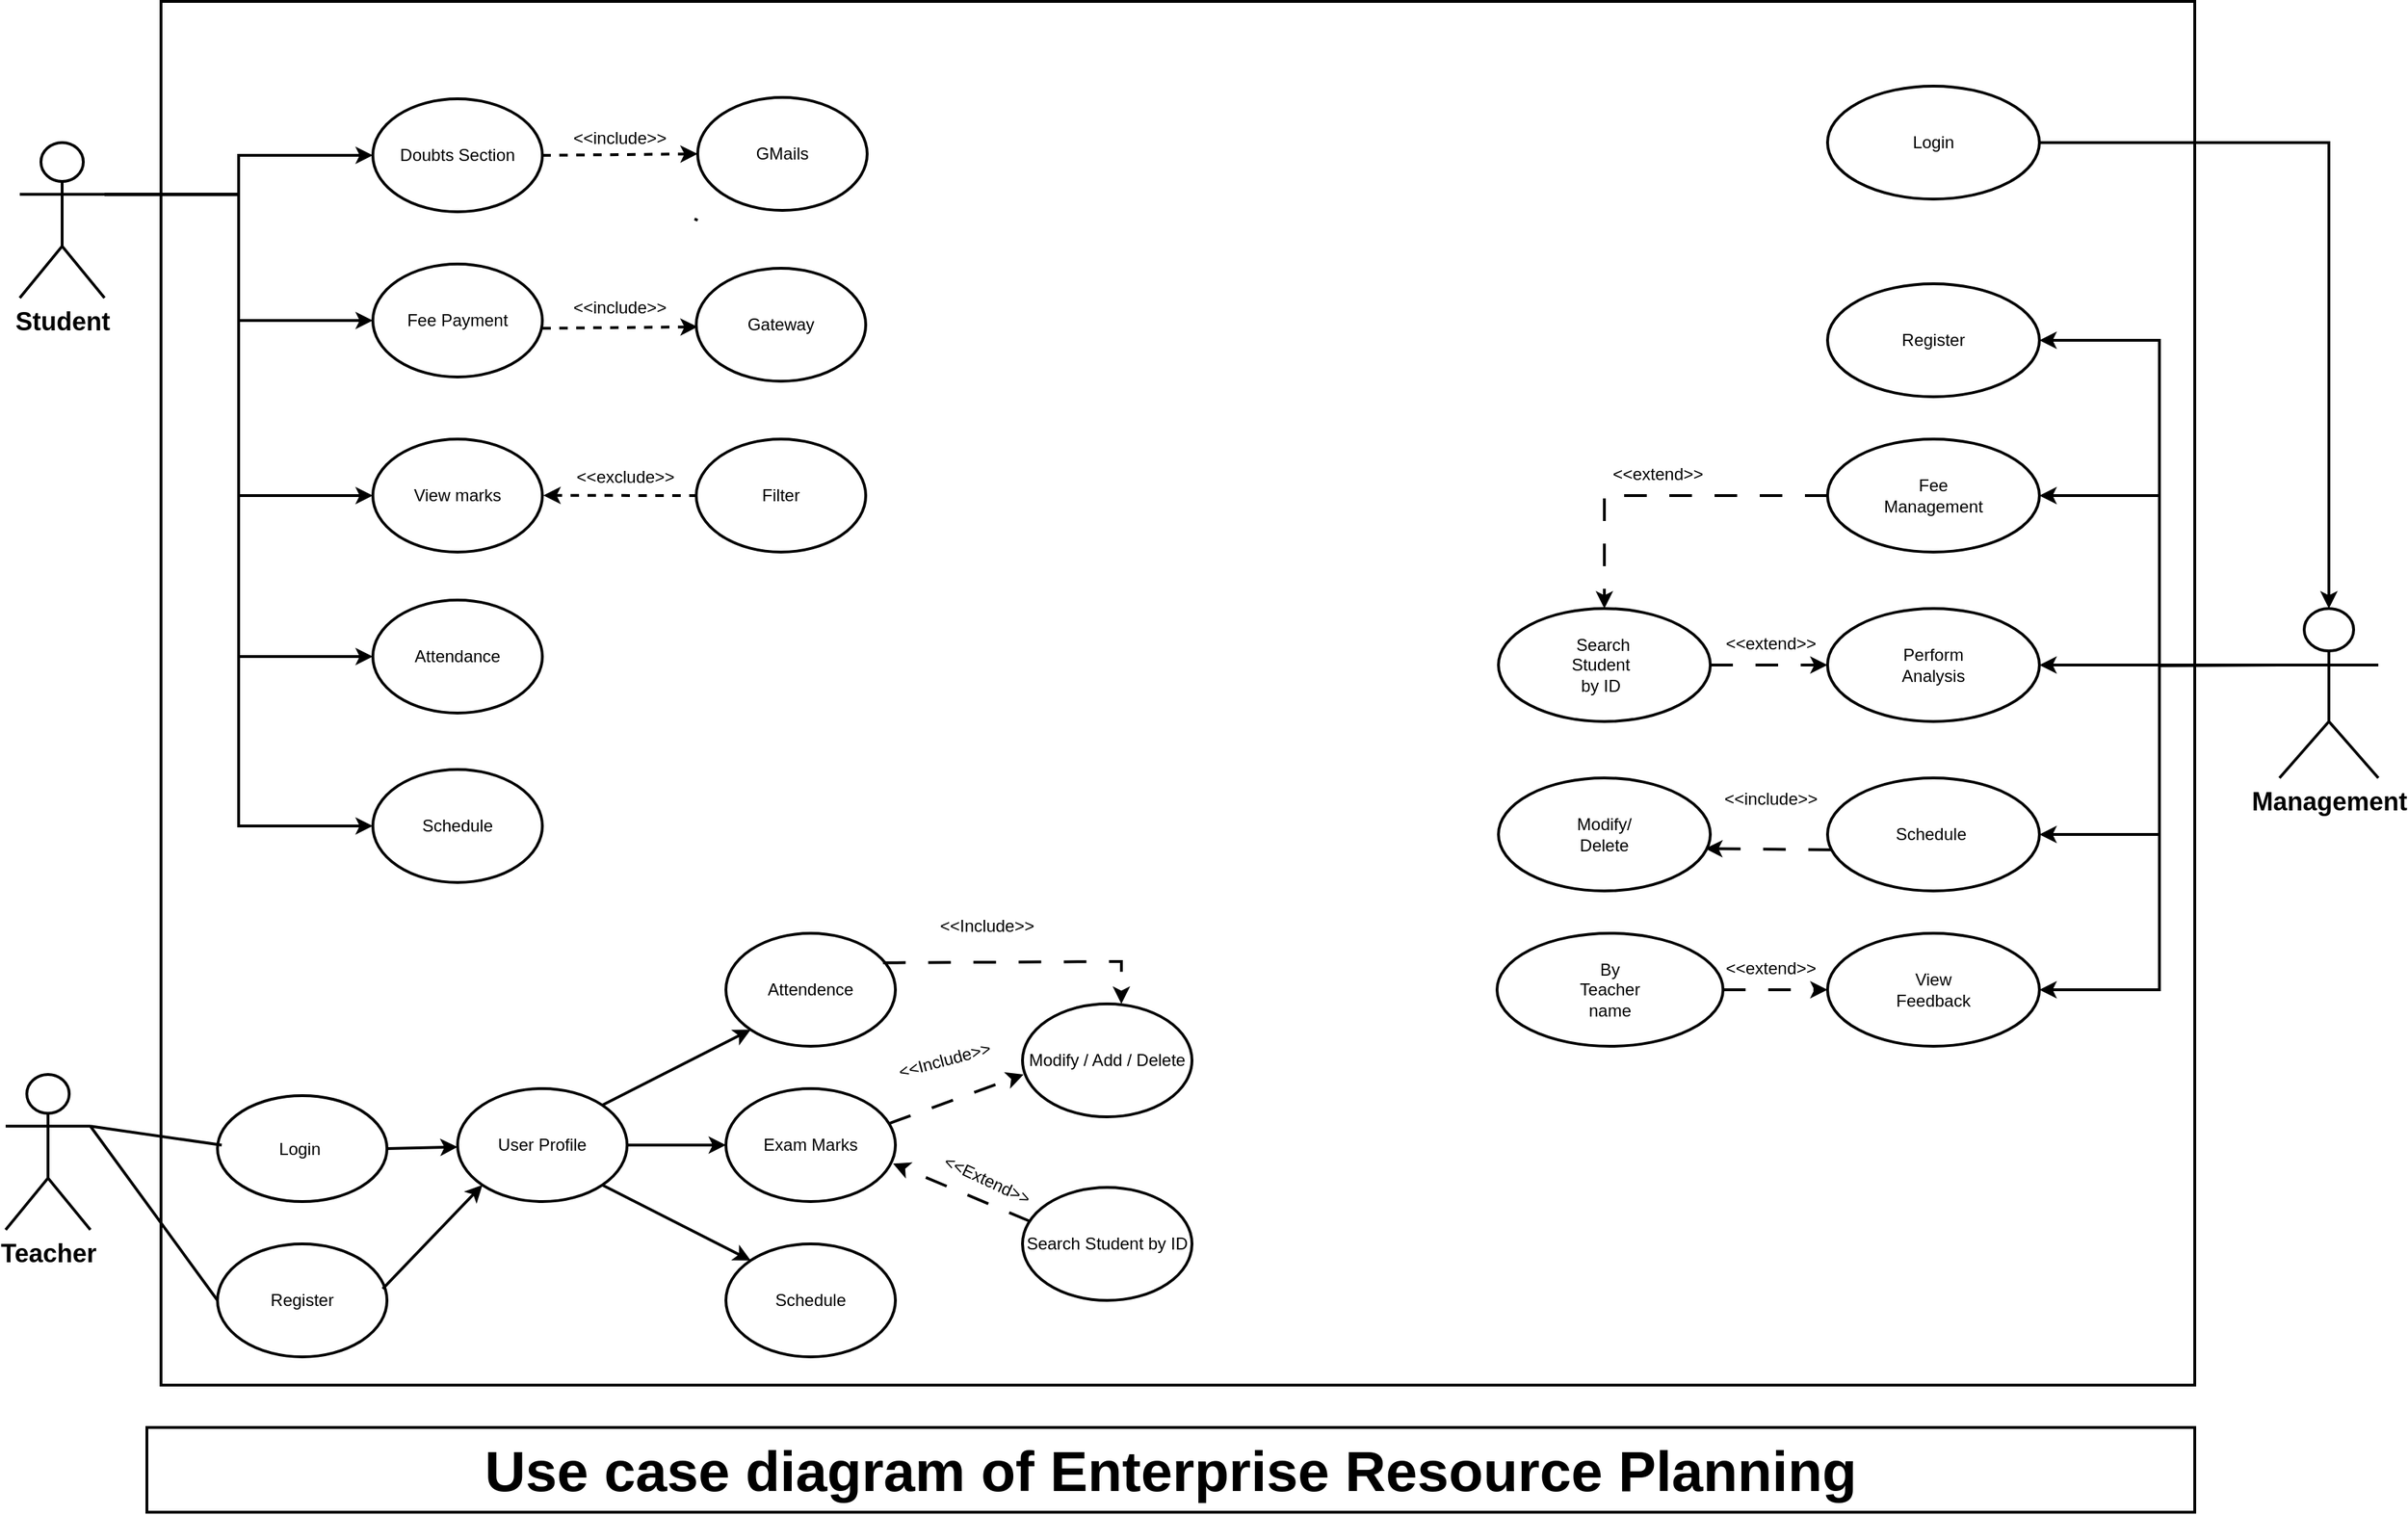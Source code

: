 <mxfile version="23.1.6" type="github">
  <diagram name="Page-1" id="929967ad-93f9-6ef4-fab6-5d389245f69c">
    <mxGraphModel dx="794" dy="446" grid="1" gridSize="10" guides="1" tooltips="1" connect="1" arrows="1" fold="1" page="1" pageScale="1.5" pageWidth="1169" pageHeight="826" background="none" math="0" shadow="0">
      <root>
        <mxCell id="0" style=";html=1;" />
        <mxCell id="1" style=";html=1;" parent="0" />
        <mxCell id="V-o6IrvXHarWNvLIRAWG-5" value="" style="rounded=0;whiteSpace=wrap;html=1;strokeWidth=2;" parent="1" vertex="1">
          <mxGeometry x="160" y="140" width="1440" height="980" as="geometry" />
        </mxCell>
        <mxCell id="V-o6IrvXHarWNvLIRAWG-6" value="Use case diagram of Enterprise Resource Planning" style="rounded=0;whiteSpace=wrap;html=1;strokeColor=#000000;fontStyle=1;fontSize=40;strokeWidth=2;" parent="1" vertex="1">
          <mxGeometry x="150" y="1150" width="1450" height="60" as="geometry" />
        </mxCell>
        <mxCell id="hBCHNtJs0A2A4W39Nb5m-42" style="edgeStyle=orthogonalEdgeStyle;rounded=0;orthogonalLoop=1;jettySize=auto;html=1;exitX=1;exitY=0.333;exitDx=0;exitDy=0;exitPerimeter=0;entryX=0;entryY=0.5;entryDx=0;entryDy=0;strokeWidth=2;" parent="1" source="V-o6IrvXHarWNvLIRAWG-14" target="V-o6IrvXHarWNvLIRAWG-18" edge="1">
          <mxGeometry relative="1" as="geometry" />
        </mxCell>
        <mxCell id="hBCHNtJs0A2A4W39Nb5m-43" style="edgeStyle=orthogonalEdgeStyle;rounded=0;orthogonalLoop=1;jettySize=auto;html=1;exitX=1;exitY=0.333;exitDx=0;exitDy=0;exitPerimeter=0;entryX=0;entryY=0.5;entryDx=0;entryDy=0;strokeWidth=2;" parent="1" source="V-o6IrvXHarWNvLIRAWG-14" target="jZamUbzunlKy1R4ZV1XB-1" edge="1">
          <mxGeometry relative="1" as="geometry" />
        </mxCell>
        <mxCell id="hBCHNtJs0A2A4W39Nb5m-44" style="edgeStyle=orthogonalEdgeStyle;rounded=0;orthogonalLoop=1;jettySize=auto;html=1;exitX=1;exitY=0.333;exitDx=0;exitDy=0;exitPerimeter=0;entryX=0;entryY=0.5;entryDx=0;entryDy=0;strokeWidth=2;" parent="1" source="V-o6IrvXHarWNvLIRAWG-14" target="jZamUbzunlKy1R4ZV1XB-2" edge="1">
          <mxGeometry relative="1" as="geometry" />
        </mxCell>
        <mxCell id="hBCHNtJs0A2A4W39Nb5m-46" style="edgeStyle=orthogonalEdgeStyle;rounded=0;orthogonalLoop=1;jettySize=auto;html=1;exitX=1;exitY=0.333;exitDx=0;exitDy=0;exitPerimeter=0;entryX=0;entryY=0.5;entryDx=0;entryDy=0;strokeWidth=2;" parent="1" source="V-o6IrvXHarWNvLIRAWG-14" target="jZamUbzunlKy1R4ZV1XB-19" edge="1">
          <mxGeometry relative="1" as="geometry" />
        </mxCell>
        <mxCell id="hBCHNtJs0A2A4W39Nb5m-47" style="edgeStyle=orthogonalEdgeStyle;rounded=0;orthogonalLoop=1;jettySize=auto;html=1;exitX=1;exitY=0.333;exitDx=0;exitDy=0;exitPerimeter=0;entryX=0;entryY=0.5;entryDx=0;entryDy=0;strokeWidth=2;" parent="1" source="V-o6IrvXHarWNvLIRAWG-14" target="jZamUbzunlKy1R4ZV1XB-20" edge="1">
          <mxGeometry relative="1" as="geometry" />
        </mxCell>
        <mxCell id="V-o6IrvXHarWNvLIRAWG-14" value="Student" style="shape=umlActor;verticalLabelPosition=bottom;verticalAlign=top;html=1;outlineConnect=0;fontStyle=1;labelBackgroundColor=none;fontSize=18;strokeWidth=2;" parent="1" vertex="1">
          <mxGeometry x="60" y="240" width="60" height="110" as="geometry" />
        </mxCell>
        <mxCell id="V-o6IrvXHarWNvLIRAWG-15" value="Teacher" style="shape=umlActor;verticalLabelPosition=bottom;verticalAlign=top;html=1;outlineConnect=0;fontStyle=1;labelBackgroundColor=none;fontSize=18;strokeWidth=2;" parent="1" vertex="1">
          <mxGeometry x="50" y="900" width="60" height="110" as="geometry" />
        </mxCell>
        <mxCell id="hBCHNtJs0A2A4W39Nb5m-16" style="edgeStyle=orthogonalEdgeStyle;rounded=0;orthogonalLoop=1;jettySize=auto;html=1;entryX=1;entryY=0.5;entryDx=0;entryDy=0;strokeWidth=2;" parent="1" target="hBCHNtJs0A2A4W39Nb5m-2" edge="1">
          <mxGeometry relative="1" as="geometry">
            <mxPoint x="1660" y="610" as="sourcePoint" />
          </mxGeometry>
        </mxCell>
        <mxCell id="hBCHNtJs0A2A4W39Nb5m-18" style="edgeStyle=orthogonalEdgeStyle;rounded=0;orthogonalLoop=1;jettySize=auto;html=1;exitX=0;exitY=0.333;exitDx=0;exitDy=0;exitPerimeter=0;entryX=1;entryY=0.5;entryDx=0;entryDy=0;strokeWidth=2;" parent="1" source="V-o6IrvXHarWNvLIRAWG-17" target="hBCHNtJs0A2A4W39Nb5m-3" edge="1">
          <mxGeometry relative="1" as="geometry" />
        </mxCell>
        <mxCell id="hBCHNtJs0A2A4W39Nb5m-19" style="edgeStyle=orthogonalEdgeStyle;rounded=0;orthogonalLoop=1;jettySize=auto;html=1;exitX=0;exitY=0.333;exitDx=0;exitDy=0;exitPerimeter=0;entryX=1;entryY=0.5;entryDx=0;entryDy=0;strokeWidth=2;" parent="1" source="V-o6IrvXHarWNvLIRAWG-17" target="hBCHNtJs0A2A4W39Nb5m-6" edge="1">
          <mxGeometry relative="1" as="geometry" />
        </mxCell>
        <mxCell id="hBCHNtJs0A2A4W39Nb5m-20" style="edgeStyle=orthogonalEdgeStyle;rounded=0;orthogonalLoop=1;jettySize=auto;html=1;exitX=0;exitY=0.333;exitDx=0;exitDy=0;exitPerimeter=0;strokeWidth=2;" parent="1" source="V-o6IrvXHarWNvLIRAWG-17" target="hBCHNtJs0A2A4W39Nb5m-7" edge="1">
          <mxGeometry relative="1" as="geometry" />
        </mxCell>
        <mxCell id="hBCHNtJs0A2A4W39Nb5m-21" style="edgeStyle=orthogonalEdgeStyle;rounded=0;orthogonalLoop=1;jettySize=auto;html=1;exitX=0;exitY=0.333;exitDx=0;exitDy=0;exitPerimeter=0;entryX=1;entryY=0.5;entryDx=0;entryDy=0;strokeWidth=2;" parent="1" source="V-o6IrvXHarWNvLIRAWG-17" target="hBCHNtJs0A2A4W39Nb5m-8" edge="1">
          <mxGeometry relative="1" as="geometry" />
        </mxCell>
        <mxCell id="V-o6IrvXHarWNvLIRAWG-17" value="Management" style="shape=umlActor;verticalLabelPosition=bottom;verticalAlign=top;html=1;outlineConnect=0;fontSize=18;fontStyle=1;strokeWidth=2;" parent="1" vertex="1">
          <mxGeometry x="1660" y="570" width="70" height="120" as="geometry" />
        </mxCell>
        <mxCell id="hBCHNtJs0A2A4W39Nb5m-1" value="" style="ellipse;whiteSpace=wrap;html=1;strokeWidth=2;" parent="1" vertex="1">
          <mxGeometry x="1340" y="200" width="150" height="80" as="geometry" />
        </mxCell>
        <mxCell id="V-o6IrvXHarWNvLIRAWG-18" value="Doubts Section" style="ellipse;whiteSpace=wrap;html=1;strokeWidth=2;" parent="1" vertex="1">
          <mxGeometry x="310" y="209" width="120" height="80" as="geometry" />
        </mxCell>
        <mxCell id="hBCHNtJs0A2A4W39Nb5m-2" value="" style="ellipse;whiteSpace=wrap;html=1;strokeWidth=2;" parent="1" vertex="1">
          <mxGeometry x="1340" y="340" width="150" height="80" as="geometry" />
        </mxCell>
        <mxCell id="hBCHNtJs0A2A4W39Nb5m-33" value="" style="edgeStyle=orthogonalEdgeStyle;rounded=0;orthogonalLoop=1;jettySize=auto;exitX=0;exitY=0.5;exitDx=0;exitDy=0;entryX=0.5;entryY=0;entryDx=0;entryDy=0;dashed=1;dashPattern=8 8;html=1;fontStyle=0;strokeWidth=2;" parent="1" source="hBCHNtJs0A2A4W39Nb5m-3" target="hBCHNtJs0A2A4W39Nb5m-23" edge="1">
          <mxGeometry relative="1" as="geometry" />
        </mxCell>
        <mxCell id="hBCHNtJs0A2A4W39Nb5m-3" value="" style="ellipse;whiteSpace=wrap;html=1;strokeWidth=2;" parent="1" vertex="1">
          <mxGeometry x="1340" y="450" width="150" height="80" as="geometry" />
        </mxCell>
        <mxCell id="V-o6IrvXHarWNvLIRAWG-20" value="Login&amp;nbsp;" style="ellipse;whiteSpace=wrap;html=1;strokeWidth=2;" parent="1" vertex="1">
          <mxGeometry x="200" y="915" width="120" height="75" as="geometry" />
        </mxCell>
        <mxCell id="jZamUbzunlKy1R4ZV1XB-1" value="Fee Payment" style="ellipse;whiteSpace=wrap;html=1;strokeWidth=2;" parent="1" vertex="1">
          <mxGeometry x="310" y="326" width="120" height="80" as="geometry" />
        </mxCell>
        <mxCell id="hBCHNtJs0A2A4W39Nb5m-6" value="" style="ellipse;whiteSpace=wrap;html=1;strokeWidth=2;" parent="1" vertex="1">
          <mxGeometry x="1340" y="570" width="150" height="80" as="geometry" />
        </mxCell>
        <mxCell id="nRynT5b67kiXr0Bfe8Td-11" style="edgeStyle=orthogonalEdgeStyle;rounded=0;orthogonalLoop=1;jettySize=auto;html=1;exitX=1;exitY=0.5;exitDx=0;exitDy=0;entryX=0;entryY=0.5;entryDx=0;entryDy=0;strokeWidth=2;" parent="1" source="V-o6IrvXHarWNvLIRAWG-21" target="V-o6IrvXHarWNvLIRAWG-23" edge="1">
          <mxGeometry relative="1" as="geometry" />
        </mxCell>
        <mxCell id="jZamUbzunlKy1R4ZV1XB-2" value="View marks" style="ellipse;whiteSpace=wrap;html=1;strokeWidth=2;" parent="1" vertex="1">
          <mxGeometry x="310" y="450" width="120" height="80" as="geometry" />
        </mxCell>
        <mxCell id="V-o6IrvXHarWNvLIRAWG-21" value="User Profile" style="ellipse;whiteSpace=wrap;html=1;strokeWidth=2;" parent="1" vertex="1">
          <mxGeometry x="370" y="910" width="120" height="80" as="geometry" />
        </mxCell>
        <mxCell id="hBCHNtJs0A2A4W39Nb5m-7" value="" style="ellipse;whiteSpace=wrap;html=1;strokeWidth=2;" parent="1" vertex="1">
          <mxGeometry x="1340" y="690" width="150" height="80" as="geometry" />
        </mxCell>
        <mxCell id="V-o6IrvXHarWNvLIRAWG-22" value="Attendence" style="ellipse;whiteSpace=wrap;html=1;strokeWidth=2;" parent="1" vertex="1">
          <mxGeometry x="560" y="800" width="120" height="80" as="geometry" />
        </mxCell>
        <mxCell id="hBCHNtJs0A2A4W39Nb5m-8" value="" style="ellipse;whiteSpace=wrap;html=1;strokeWidth=2;" parent="1" vertex="1">
          <mxGeometry x="1340" y="800" width="150" height="80" as="geometry" />
        </mxCell>
        <mxCell id="V-o6IrvXHarWNvLIRAWG-23" value="Exam Marks" style="ellipse;whiteSpace=wrap;html=1;strokeWidth=2;" parent="1" vertex="1">
          <mxGeometry x="560" y="910" width="120" height="80" as="geometry" />
        </mxCell>
        <mxCell id="hBCHNtJs0A2A4W39Nb5m-9" value="Login" style="text;html=1;align=center;verticalAlign=middle;whiteSpace=wrap;rounded=0;strokeWidth=2;" parent="1" vertex="1">
          <mxGeometry x="1385" y="225" width="60" height="30" as="geometry" />
        </mxCell>
        <mxCell id="V-o6IrvXHarWNvLIRAWG-24" value="Schedule" style="ellipse;whiteSpace=wrap;html=1;strokeWidth=2;" parent="1" vertex="1">
          <mxGeometry x="560" y="1020" width="120" height="80" as="geometry" />
        </mxCell>
        <mxCell id="hBCHNtJs0A2A4W39Nb5m-10" value="Register" style="text;html=1;align=center;verticalAlign=middle;whiteSpace=wrap;rounded=0;strokeWidth=2;" parent="1" vertex="1">
          <mxGeometry x="1385" y="365" width="60" height="30" as="geometry" />
        </mxCell>
        <mxCell id="hBCHNtJs0A2A4W39Nb5m-11" value="Fee Management" style="text;html=1;align=center;verticalAlign=middle;whiteSpace=wrap;rounded=0;strokeWidth=2;" parent="1" vertex="1">
          <mxGeometry x="1385" y="475" width="60" height="30" as="geometry" />
        </mxCell>
        <mxCell id="hBCHNtJs0A2A4W39Nb5m-12" value="Perform Analysis" style="text;html=1;align=center;verticalAlign=middle;whiteSpace=wrap;rounded=0;strokeWidth=2;" parent="1" vertex="1">
          <mxGeometry x="1385" y="595" width="60" height="30" as="geometry" />
        </mxCell>
        <mxCell id="hBCHNtJs0A2A4W39Nb5m-13" value="Schedule&lt;span style=&quot;white-space: pre;&quot;&gt;&#x9;&lt;/span&gt;" style="text;html=1;align=center;verticalAlign=middle;whiteSpace=wrap;rounded=0;strokeWidth=2;" parent="1" vertex="1">
          <mxGeometry x="1385" y="715" width="60" height="30" as="geometry" />
        </mxCell>
        <mxCell id="hBCHNtJs0A2A4W39Nb5m-14" value="View Feedback" style="text;html=1;align=center;verticalAlign=middle;whiteSpace=wrap;rounded=0;strokeWidth=2;" parent="1" vertex="1">
          <mxGeometry x="1385" y="825" width="60" height="30" as="geometry" />
        </mxCell>
        <mxCell id="nRynT5b67kiXr0Bfe8Td-1" value="Modify / Add / Delete" style="ellipse;whiteSpace=wrap;html=1;strokeWidth=2;" parent="1" vertex="1">
          <mxGeometry x="770" y="850" width="120" height="80" as="geometry" />
        </mxCell>
        <mxCell id="hBCHNtJs0A2A4W39Nb5m-15" style="edgeStyle=orthogonalEdgeStyle;rounded=0;orthogonalLoop=1;jettySize=auto;html=1;exitX=1;exitY=0.5;exitDx=0;exitDy=0;entryX=0.5;entryY=0;entryDx=0;entryDy=0;entryPerimeter=0;strokeWidth=2;" parent="1" source="hBCHNtJs0A2A4W39Nb5m-1" target="V-o6IrvXHarWNvLIRAWG-17" edge="1">
          <mxGeometry relative="1" as="geometry" />
        </mxCell>
        <mxCell id="nRynT5b67kiXr0Bfe8Td-2" value="Search Student by ID" style="ellipse;whiteSpace=wrap;html=1;strokeWidth=2;" parent="1" vertex="1">
          <mxGeometry x="770" y="980" width="120" height="80" as="geometry" />
        </mxCell>
        <mxCell id="jZamUbzunlKy1R4ZV1XB-6" value="&amp;lt;&amp;lt;include&amp;gt;&amp;gt;" style="text;html=1;align=center;verticalAlign=middle;whiteSpace=wrap;rounded=0;strokeWidth=2;" parent="1" vertex="1">
          <mxGeometry x="440" y="218" width="90" height="37" as="geometry" />
        </mxCell>
        <mxCell id="jZamUbzunlKy1R4ZV1XB-7" value="GMails" style="ellipse;whiteSpace=wrap;html=1;strokeWidth=2;" parent="1" vertex="1">
          <mxGeometry x="540" y="208" width="120" height="80" as="geometry" />
        </mxCell>
        <mxCell id="jZamUbzunlKy1R4ZV1XB-9" value="" style="endArrow=none;dashed=1;html=1;rounded=0;strokeWidth=2;" parent="1" edge="1">
          <mxGeometry width="50" height="50" relative="1" as="geometry">
            <mxPoint x="540" y="295" as="sourcePoint" />
            <mxPoint x="537.778" y="294.111" as="targetPoint" />
            <Array as="points" />
          </mxGeometry>
        </mxCell>
        <mxCell id="jZamUbzunlKy1R4ZV1XB-10" value="&amp;lt;&amp;lt;include&amp;gt;&amp;gt;" style="text;html=1;align=center;verticalAlign=middle;whiteSpace=wrap;rounded=0;strokeWidth=2;" parent="1" vertex="1">
          <mxGeometry x="440" y="338" width="90" height="37" as="geometry" />
        </mxCell>
        <mxCell id="jZamUbzunlKy1R4ZV1XB-11" value="Gateway" style="ellipse;whiteSpace=wrap;html=1;strokeWidth=2;" parent="1" vertex="1">
          <mxGeometry x="539" y="329" width="120" height="80" as="geometry" />
        </mxCell>
        <mxCell id="jZamUbzunlKy1R4ZV1XB-15" value="" style="endArrow=classic;html=1;rounded=0;entryX=0;entryY=0.5;entryDx=0;entryDy=0;exitX=1;exitY=0.5;exitDx=0;exitDy=0;dashed=1;strokeWidth=2;" parent="1" source="V-o6IrvXHarWNvLIRAWG-18" target="jZamUbzunlKy1R4ZV1XB-7" edge="1">
          <mxGeometry width="50" height="50" relative="1" as="geometry">
            <mxPoint x="430" y="254" as="sourcePoint" />
            <mxPoint x="480" y="204" as="targetPoint" />
          </mxGeometry>
        </mxCell>
        <mxCell id="hBCHNtJs0A2A4W39Nb5m-38" style="edgeStyle=orthogonalEdgeStyle;rounded=0;orthogonalLoop=1;jettySize=auto;html=1;exitX=1;exitY=0.5;exitDx=0;exitDy=0;entryX=0;entryY=0.5;entryDx=0;entryDy=0;dashed=1;dashPattern=8 8;strokeWidth=2;" parent="1" source="hBCHNtJs0A2A4W39Nb5m-23" target="hBCHNtJs0A2A4W39Nb5m-6" edge="1">
          <mxGeometry relative="1" as="geometry" />
        </mxCell>
        <mxCell id="nRynT5b67kiXr0Bfe8Td-12" value="" style="endArrow=classic;html=1;rounded=0;exitX=0.964;exitY=0.308;exitDx=0;exitDy=0;exitPerimeter=0;entryX=0.006;entryY=0.625;entryDx=0;entryDy=0;entryPerimeter=0;dashed=1;dashPattern=8 8;strokeWidth=2;" parent="1" source="V-o6IrvXHarWNvLIRAWG-23" target="nRynT5b67kiXr0Bfe8Td-1" edge="1">
          <mxGeometry width="50" height="50" relative="1" as="geometry">
            <mxPoint x="820" y="870" as="sourcePoint" />
            <mxPoint x="870" y="820" as="targetPoint" />
            <Array as="points" />
          </mxGeometry>
        </mxCell>
        <mxCell id="hBCHNtJs0A2A4W39Nb5m-23" value="" style="ellipse;whiteSpace=wrap;html=1;strokeWidth=2;" parent="1" vertex="1">
          <mxGeometry x="1107" y="570" width="150" height="80" as="geometry" />
        </mxCell>
        <mxCell id="nRynT5b67kiXr0Bfe8Td-13" value="" style="endArrow=classic;html=1;rounded=0;entryX=0.986;entryY=0.664;entryDx=0;entryDy=0;dashed=1;dashPattern=8 8;exitX=0.044;exitY=0.3;exitDx=0;exitDy=0;exitPerimeter=0;entryPerimeter=0;strokeWidth=2;" parent="1" source="nRynT5b67kiXr0Bfe8Td-2" target="V-o6IrvXHarWNvLIRAWG-23" edge="1">
          <mxGeometry width="50" height="50" relative="1" as="geometry">
            <mxPoint x="686" y="945" as="sourcePoint" />
            <mxPoint x="781" y="910" as="targetPoint" />
            <Array as="points" />
          </mxGeometry>
        </mxCell>
        <mxCell id="nRynT5b67kiXr0Bfe8Td-14" value="" style="endArrow=classic;html=1;rounded=0;exitX=0.927;exitY=0.261;exitDx=0;exitDy=0;exitPerimeter=0;dashed=1;dashPattern=8 8;strokeWidth=2;" parent="1" source="V-o6IrvXHarWNvLIRAWG-22" edge="1">
          <mxGeometry width="50" height="50" relative="1" as="geometry">
            <mxPoint x="820" y="870" as="sourcePoint" />
            <mxPoint x="840" y="850" as="targetPoint" />
            <Array as="points">
              <mxPoint x="840" y="820" />
            </Array>
          </mxGeometry>
        </mxCell>
        <mxCell id="hBCHNtJs0A2A4W39Nb5m-24" value="&amp;nbsp;Search Student by ID" style="text;html=1;align=center;verticalAlign=middle;whiteSpace=wrap;rounded=0;strokeWidth=2;" parent="1" vertex="1">
          <mxGeometry x="1152" y="595" width="55" height="30" as="geometry" />
        </mxCell>
        <mxCell id="nRynT5b67kiXr0Bfe8Td-15" value="&amp;lt;&amp;lt;Include&amp;gt;&amp;gt;" style="text;html=1;align=center;verticalAlign=middle;whiteSpace=wrap;rounded=0;strokeWidth=2;" parent="1" vertex="1">
          <mxGeometry x="710" y="780" width="70" height="30" as="geometry" />
        </mxCell>
        <mxCell id="hBCHNtJs0A2A4W39Nb5m-25" value="" style="ellipse;whiteSpace=wrap;html=1;strokeWidth=2;" parent="1" vertex="1">
          <mxGeometry x="1107" y="690" width="150" height="80" as="geometry" />
        </mxCell>
        <mxCell id="hBCHNtJs0A2A4W39Nb5m-26" value="Modify/&lt;br&gt;Delete" style="text;html=1;align=center;verticalAlign=middle;whiteSpace=wrap;rounded=0;strokeWidth=2;" parent="1" vertex="1">
          <mxGeometry x="1152" y="715" width="60" height="30" as="geometry" />
        </mxCell>
        <mxCell id="hBCHNtJs0A2A4W39Nb5m-40" style="edgeStyle=orthogonalEdgeStyle;rounded=0;orthogonalLoop=1;jettySize=auto;html=1;exitX=1;exitY=0.5;exitDx=0;exitDy=0;entryX=0;entryY=0.5;entryDx=0;entryDy=0;dashed=1;dashPattern=8 8;strokeWidth=2;" parent="1" source="hBCHNtJs0A2A4W39Nb5m-27" target="hBCHNtJs0A2A4W39Nb5m-8" edge="1">
          <mxGeometry relative="1" as="geometry" />
        </mxCell>
        <mxCell id="hBCHNtJs0A2A4W39Nb5m-27" value="" style="ellipse;whiteSpace=wrap;html=1;strokeWidth=2;" parent="1" vertex="1">
          <mxGeometry x="1106" y="800" width="160" height="80" as="geometry" />
        </mxCell>
        <mxCell id="hBCHNtJs0A2A4W39Nb5m-28" value="By Teacher name" style="text;html=1;align=center;verticalAlign=middle;whiteSpace=wrap;rounded=0;strokeWidth=2;" parent="1" vertex="1">
          <mxGeometry x="1156" y="825" width="60" height="30" as="geometry" />
        </mxCell>
        <mxCell id="hBCHNtJs0A2A4W39Nb5m-29" style="edgeStyle=orthogonalEdgeStyle;rounded=0;orthogonalLoop=1;jettySize=auto;html=1;exitX=0.5;exitY=1;exitDx=0;exitDy=0;strokeWidth=2;" parent="1" source="hBCHNtJs0A2A4W39Nb5m-28" target="hBCHNtJs0A2A4W39Nb5m-28" edge="1">
          <mxGeometry relative="1" as="geometry" />
        </mxCell>
        <mxCell id="hBCHNtJs0A2A4W39Nb5m-34" value="&amp;lt;&amp;lt;extend&amp;gt;&amp;gt;" style="text;html=1;align=center;verticalAlign=middle;whiteSpace=wrap;rounded=0;strokeWidth=2;" parent="1" vertex="1">
          <mxGeometry x="1190" y="460" width="60" height="30" as="geometry" />
        </mxCell>
        <mxCell id="hBCHNtJs0A2A4W39Nb5m-36" value="&amp;lt;&amp;lt;extend&amp;gt;&amp;gt;" style="text;html=1;align=center;verticalAlign=middle;whiteSpace=wrap;rounded=0;strokeWidth=2;" parent="1" vertex="1">
          <mxGeometry x="1270" y="580" width="60" height="30" as="geometry" />
        </mxCell>
        <mxCell id="hBCHNtJs0A2A4W39Nb5m-39" value="&amp;lt;&amp;lt;include&amp;gt;&amp;gt;" style="text;html=1;align=center;verticalAlign=middle;whiteSpace=wrap;rounded=0;strokeWidth=2;" parent="1" vertex="1">
          <mxGeometry x="1270" y="690" width="60" height="30" as="geometry" />
        </mxCell>
        <mxCell id="hBCHNtJs0A2A4W39Nb5m-41" value="&amp;lt;&amp;lt;extend&amp;gt;&amp;gt;" style="text;html=1;align=center;verticalAlign=middle;whiteSpace=wrap;rounded=0;strokeWidth=2;" parent="1" vertex="1">
          <mxGeometry x="1270" y="810" width="60" height="30" as="geometry" />
        </mxCell>
        <mxCell id="jZamUbzunlKy1R4ZV1XB-18" value="" style="endArrow=classic;html=1;rounded=0;entryX=0;entryY=0.5;entryDx=0;entryDy=0;exitX=1;exitY=0.5;exitDx=0;exitDy=0;dashed=1;strokeWidth=2;" parent="1" edge="1">
          <mxGeometry width="50" height="50" relative="1" as="geometry">
            <mxPoint x="430" y="371.5" as="sourcePoint" />
            <mxPoint x="540" y="370.5" as="targetPoint" />
          </mxGeometry>
        </mxCell>
        <mxCell id="nRynT5b67kiXr0Bfe8Td-16" value="&amp;lt;&amp;lt;Include&amp;gt;&amp;gt;" style="text;html=1;align=center;verticalAlign=middle;whiteSpace=wrap;rounded=0;rotation=-15;strokeWidth=2;" parent="1" vertex="1">
          <mxGeometry x="680" y="875" width="70" height="30" as="geometry" />
        </mxCell>
        <mxCell id="jZamUbzunlKy1R4ZV1XB-19" value="Schedule" style="ellipse;whiteSpace=wrap;html=1;strokeWidth=2;" parent="1" vertex="1">
          <mxGeometry x="310" y="684" width="120" height="80" as="geometry" />
        </mxCell>
        <mxCell id="nRynT5b67kiXr0Bfe8Td-17" value="&amp;lt;&amp;lt;Extend&amp;gt;&amp;gt;" style="text;html=1;align=center;verticalAlign=middle;whiteSpace=wrap;rounded=0;rotation=25;strokeWidth=2;" parent="1" vertex="1">
          <mxGeometry x="710" y="960" width="70" height="30" as="geometry" />
        </mxCell>
        <mxCell id="jZamUbzunlKy1R4ZV1XB-20" value="Attendance" style="ellipse;whiteSpace=wrap;html=1;strokeWidth=2;" parent="1" vertex="1">
          <mxGeometry x="310" y="564" width="120" height="80" as="geometry" />
        </mxCell>
        <mxCell id="nRynT5b67kiXr0Bfe8Td-21" value="" style="endArrow=classic;html=1;rounded=0;exitX=1;exitY=1;exitDx=0;exitDy=0;entryX=0;entryY=0;entryDx=0;entryDy=0;strokeWidth=2;" parent="1" source="V-o6IrvXHarWNvLIRAWG-21" target="V-o6IrvXHarWNvLIRAWG-24" edge="1">
          <mxGeometry width="50" height="50" relative="1" as="geometry">
            <mxPoint x="650" y="1010" as="sourcePoint" />
            <mxPoint x="700" y="960" as="targetPoint" />
          </mxGeometry>
        </mxCell>
        <mxCell id="jZamUbzunlKy1R4ZV1XB-21" value="" style="endArrow=classic;html=1;rounded=0;dashed=1;entryX=0.188;entryY=0.357;entryDx=0;entryDy=0;entryPerimeter=0;strokeWidth=2;" parent="1" edge="1">
          <mxGeometry width="50" height="50" relative="1" as="geometry">
            <mxPoint x="540" y="490" as="sourcePoint" />
            <mxPoint x="430.72" y="489.86" as="targetPoint" />
          </mxGeometry>
        </mxCell>
        <mxCell id="nRynT5b67kiXr0Bfe8Td-22" value="" style="endArrow=classic;html=1;rounded=0;exitX=1;exitY=0;exitDx=0;exitDy=0;entryX=0;entryY=1;entryDx=0;entryDy=0;strokeWidth=2;" parent="1" source="V-o6IrvXHarWNvLIRAWG-21" target="V-o6IrvXHarWNvLIRAWG-22" edge="1">
          <mxGeometry width="50" height="50" relative="1" as="geometry">
            <mxPoint x="482" y="988" as="sourcePoint" />
            <mxPoint x="588" y="1042" as="targetPoint" />
          </mxGeometry>
        </mxCell>
        <mxCell id="jZamUbzunlKy1R4ZV1XB-22" value="Filter" style="ellipse;whiteSpace=wrap;html=1;strokeWidth=2;" parent="1" vertex="1">
          <mxGeometry x="539" y="450" width="120" height="80" as="geometry" />
        </mxCell>
        <mxCell id="nRynT5b67kiXr0Bfe8Td-23" value="" style="endArrow=classic;html=1;rounded=0;exitX=1;exitY=0.5;exitDx=0;exitDy=0;strokeWidth=2;" parent="1" source="V-o6IrvXHarWNvLIRAWG-20" target="V-o6IrvXHarWNvLIRAWG-21" edge="1">
          <mxGeometry width="50" height="50" relative="1" as="geometry">
            <mxPoint x="730" y="870" as="sourcePoint" />
            <mxPoint x="780" y="820" as="targetPoint" />
          </mxGeometry>
        </mxCell>
        <mxCell id="jZamUbzunlKy1R4ZV1XB-23" value="&amp;lt;&amp;lt;exclude&amp;gt;&amp;gt;" style="text;html=1;align=center;verticalAlign=middle;whiteSpace=wrap;rounded=0;strokeWidth=2;" parent="1" vertex="1">
          <mxGeometry x="444" y="458" width="90" height="37" as="geometry" />
        </mxCell>
        <mxCell id="cRJBDQuy2q4eRZoE2DI2-5" value="" style="endArrow=classic;html=1;rounded=0;entryX=0.976;entryY=0.625;entryDx=0;entryDy=0;entryPerimeter=0;exitX=0.016;exitY=0.636;exitDx=0;exitDy=0;exitPerimeter=0;dashed=1;dashPattern=8 8;strokeWidth=2;" parent="1" source="hBCHNtJs0A2A4W39Nb5m-7" target="hBCHNtJs0A2A4W39Nb5m-25" edge="1">
          <mxGeometry width="50" height="50" relative="1" as="geometry">
            <mxPoint x="1390" y="650" as="sourcePoint" />
            <mxPoint x="1440" y="600" as="targetPoint" />
          </mxGeometry>
        </mxCell>
        <mxCell id="cRJBDQuy2q4eRZoE2DI2-6" value="Register" style="ellipse;whiteSpace=wrap;html=1;fontSize=12;fontStyle=0;strokeWidth=2;" parent="1" vertex="1">
          <mxGeometry x="200" y="1020" width="120" height="80" as="geometry" />
        </mxCell>
        <mxCell id="cRJBDQuy2q4eRZoE2DI2-7" value="" style="endArrow=classic;html=1;rounded=0;entryX=0;entryY=1;entryDx=0;entryDy=0;exitX=0.975;exitY=0.397;exitDx=0;exitDy=0;exitPerimeter=0;strokeWidth=2;" parent="1" source="cRJBDQuy2q4eRZoE2DI2-6" target="V-o6IrvXHarWNvLIRAWG-21" edge="1">
          <mxGeometry width="50" height="50" relative="1" as="geometry">
            <mxPoint x="600" y="980" as="sourcePoint" />
            <mxPoint x="650" y="930" as="targetPoint" />
          </mxGeometry>
        </mxCell>
        <mxCell id="cRJBDQuy2q4eRZoE2DI2-8" value="" style="endArrow=none;html=1;rounded=0;exitX=1;exitY=0.333;exitDx=0;exitDy=0;exitPerimeter=0;strokeWidth=2;" parent="1" source="V-o6IrvXHarWNvLIRAWG-15" edge="1">
          <mxGeometry width="50" height="50" relative="1" as="geometry">
            <mxPoint x="740" y="860" as="sourcePoint" />
            <mxPoint x="203" y="950" as="targetPoint" />
          </mxGeometry>
        </mxCell>
        <mxCell id="cRJBDQuy2q4eRZoE2DI2-10" value="" style="endArrow=none;html=1;rounded=0;entryX=0;entryY=0.5;entryDx=0;entryDy=0;strokeWidth=2;exitX=1;exitY=0.333;exitDx=0;exitDy=0;exitPerimeter=0;" parent="1" source="V-o6IrvXHarWNvLIRAWG-15" target="cRJBDQuy2q4eRZoE2DI2-6" edge="1">
          <mxGeometry width="50" height="50" relative="1" as="geometry">
            <mxPoint x="110" y="930" as="sourcePoint" />
            <mxPoint x="197" y="898" as="targetPoint" />
          </mxGeometry>
        </mxCell>
      </root>
    </mxGraphModel>
  </diagram>
</mxfile>
